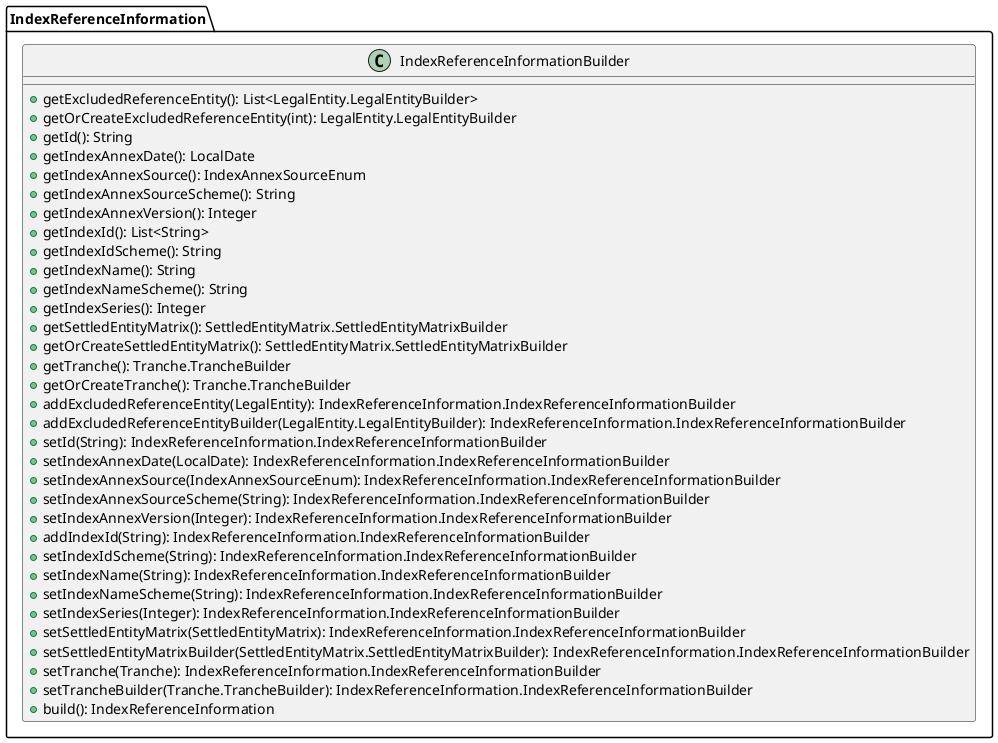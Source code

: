 @startuml

    class IndexReferenceInformation.IndexReferenceInformationBuilder [[IndexReferenceInformation.IndexReferenceInformationBuilder.html]] {
        +getExcludedReferenceEntity(): List<LegalEntity.LegalEntityBuilder>
        +getOrCreateExcludedReferenceEntity(int): LegalEntity.LegalEntityBuilder
        +getId(): String
        +getIndexAnnexDate(): LocalDate
        +getIndexAnnexSource(): IndexAnnexSourceEnum
        +getIndexAnnexSourceScheme(): String
        +getIndexAnnexVersion(): Integer
        +getIndexId(): List<String>
        +getIndexIdScheme(): String
        +getIndexName(): String
        +getIndexNameScheme(): String
        +getIndexSeries(): Integer
        +getSettledEntityMatrix(): SettledEntityMatrix.SettledEntityMatrixBuilder
        +getOrCreateSettledEntityMatrix(): SettledEntityMatrix.SettledEntityMatrixBuilder
        +getTranche(): Tranche.TrancheBuilder
        +getOrCreateTranche(): Tranche.TrancheBuilder
        +addExcludedReferenceEntity(LegalEntity): IndexReferenceInformation.IndexReferenceInformationBuilder
        +addExcludedReferenceEntityBuilder(LegalEntity.LegalEntityBuilder): IndexReferenceInformation.IndexReferenceInformationBuilder
        +setId(String): IndexReferenceInformation.IndexReferenceInformationBuilder
        +setIndexAnnexDate(LocalDate): IndexReferenceInformation.IndexReferenceInformationBuilder
        +setIndexAnnexSource(IndexAnnexSourceEnum): IndexReferenceInformation.IndexReferenceInformationBuilder
        +setIndexAnnexSourceScheme(String): IndexReferenceInformation.IndexReferenceInformationBuilder
        +setIndexAnnexVersion(Integer): IndexReferenceInformation.IndexReferenceInformationBuilder
        +addIndexId(String): IndexReferenceInformation.IndexReferenceInformationBuilder
        +setIndexIdScheme(String): IndexReferenceInformation.IndexReferenceInformationBuilder
        +setIndexName(String): IndexReferenceInformation.IndexReferenceInformationBuilder
        +setIndexNameScheme(String): IndexReferenceInformation.IndexReferenceInformationBuilder
        +setIndexSeries(Integer): IndexReferenceInformation.IndexReferenceInformationBuilder
        +setSettledEntityMatrix(SettledEntityMatrix): IndexReferenceInformation.IndexReferenceInformationBuilder
        +setSettledEntityMatrixBuilder(SettledEntityMatrix.SettledEntityMatrixBuilder): IndexReferenceInformation.IndexReferenceInformationBuilder
        +setTranche(Tranche): IndexReferenceInformation.IndexReferenceInformationBuilder
        +setTrancheBuilder(Tranche.TrancheBuilder): IndexReferenceInformation.IndexReferenceInformationBuilder
        +build(): IndexReferenceInformation
    }

@enduml
